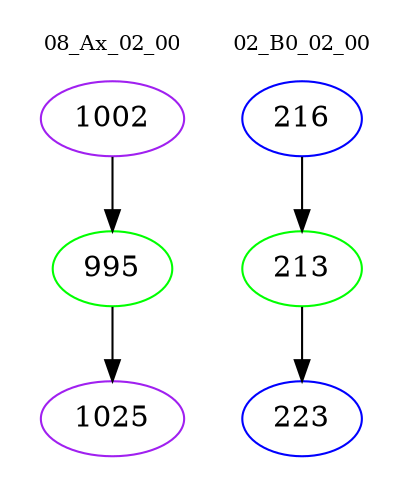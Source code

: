 digraph{
subgraph cluster_0 {
color = white
label = "08_Ax_02_00";
fontsize=10;
T0_1002 [label="1002", color="purple"]
T0_1002 -> T0_995 [color="black"]
T0_995 [label="995", color="green"]
T0_995 -> T0_1025 [color="black"]
T0_1025 [label="1025", color="purple"]
}
subgraph cluster_1 {
color = white
label = "02_B0_02_00";
fontsize=10;
T1_216 [label="216", color="blue"]
T1_216 -> T1_213 [color="black"]
T1_213 [label="213", color="green"]
T1_213 -> T1_223 [color="black"]
T1_223 [label="223", color="blue"]
}
}
